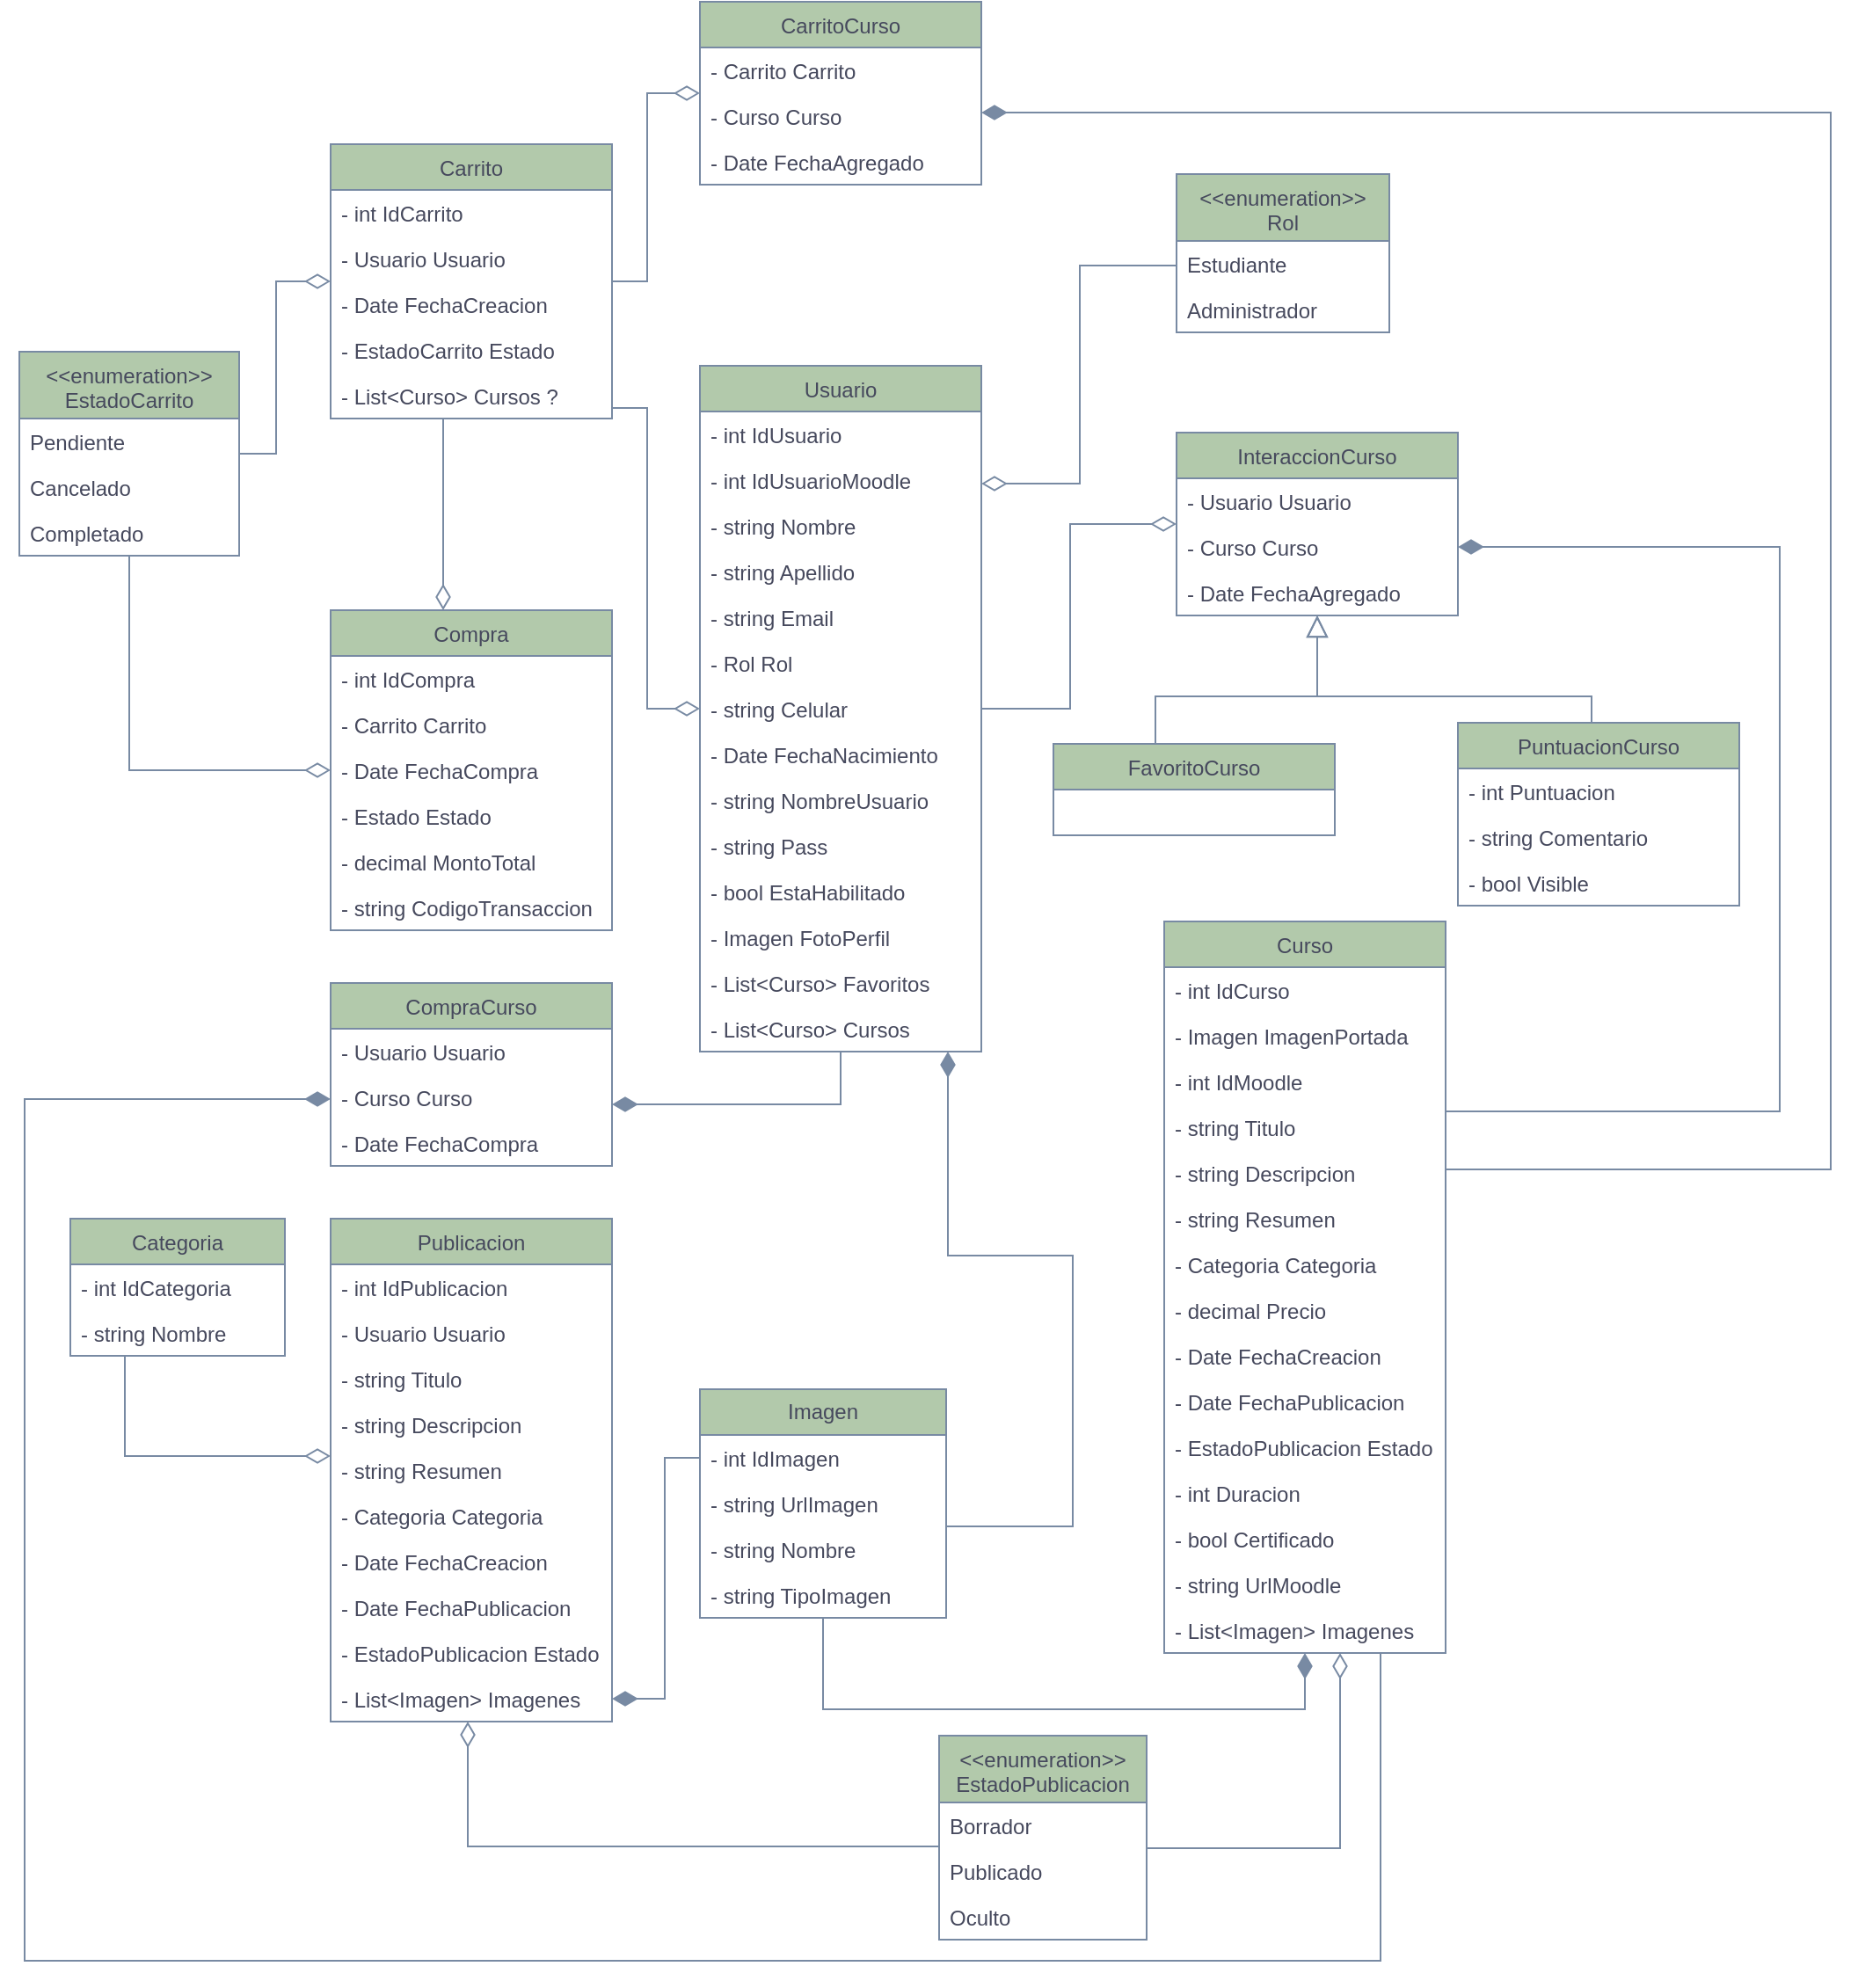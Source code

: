 <mxfile version="27.1.4">
  <diagram id="C5RBs43oDa-KdzZeNtuy" name="Page-1">
    <mxGraphModel dx="1590" dy="1251" grid="0" gridSize="10" guides="1" tooltips="1" connect="1" arrows="1" fold="1" page="0" pageScale="1" pageWidth="827" pageHeight="1169" math="0" shadow="0">
      <root>
        <mxCell id="WIyWlLk6GJQsqaUBKTNV-0" />
        <mxCell id="WIyWlLk6GJQsqaUBKTNV-1" parent="WIyWlLk6GJQsqaUBKTNV-0" />
        <mxCell id="zkfFHV4jXpPFQw0GAbJ--6" value="Usuario" style="swimlane;fontStyle=0;align=center;verticalAlign=top;childLayout=stackLayout;horizontal=1;startSize=26;horizontalStack=0;resizeParent=1;resizeLast=0;collapsible=1;marginBottom=0;rounded=0;shadow=0;strokeWidth=1;labelBackgroundColor=none;fillColor=#B2C9AB;strokeColor=#788AA3;fontColor=#46495D;" parent="WIyWlLk6GJQsqaUBKTNV-1" vertex="1">
          <mxGeometry x="-88" y="-234" width="160" height="390" as="geometry">
            <mxRectangle x="130" y="380" width="160" height="26" as="alternateBounds" />
          </mxGeometry>
        </mxCell>
        <mxCell id="zkfFHV4jXpPFQw0GAbJ--7" value="- int IdUsuario" style="text;align=left;verticalAlign=top;spacingLeft=4;spacingRight=4;overflow=hidden;rotatable=0;points=[[0,0.5],[1,0.5]];portConstraint=eastwest;labelBackgroundColor=none;fontColor=#46495D;" parent="zkfFHV4jXpPFQw0GAbJ--6" vertex="1">
          <mxGeometry y="26" width="160" height="26" as="geometry" />
        </mxCell>
        <mxCell id="paE0hozuZLWCSqtzIDK2-61" value="- int IdUsuarioMoodle" style="text;align=left;verticalAlign=top;spacingLeft=4;spacingRight=4;overflow=hidden;rotatable=0;points=[[0,0.5],[1,0.5]];portConstraint=eastwest;labelBackgroundColor=none;fontColor=#46495D;" parent="zkfFHV4jXpPFQw0GAbJ--6" vertex="1">
          <mxGeometry y="52" width="160" height="26" as="geometry" />
        </mxCell>
        <mxCell id="zkfFHV4jXpPFQw0GAbJ--8" value="- string Nombre" style="text;align=left;verticalAlign=top;spacingLeft=4;spacingRight=4;overflow=hidden;rotatable=0;points=[[0,0.5],[1,0.5]];portConstraint=eastwest;rounded=0;shadow=0;html=0;labelBackgroundColor=none;fontColor=#46495D;" parent="zkfFHV4jXpPFQw0GAbJ--6" vertex="1">
          <mxGeometry y="78" width="160" height="26" as="geometry" />
        </mxCell>
        <mxCell id="paE0hozuZLWCSqtzIDK2-4" value="- string Apellido" style="text;align=left;verticalAlign=top;spacingLeft=4;spacingRight=4;overflow=hidden;rotatable=0;points=[[0,0.5],[1,0.5]];portConstraint=eastwest;rounded=0;shadow=0;html=0;labelBackgroundColor=none;fontColor=#46495D;" parent="zkfFHV4jXpPFQw0GAbJ--6" vertex="1">
          <mxGeometry y="104" width="160" height="26" as="geometry" />
        </mxCell>
        <mxCell id="paE0hozuZLWCSqtzIDK2-3" value="- string Email" style="text;align=left;verticalAlign=top;spacingLeft=4;spacingRight=4;overflow=hidden;rotatable=0;points=[[0,0.5],[1,0.5]];portConstraint=eastwest;rounded=0;shadow=0;html=0;labelBackgroundColor=none;fontColor=#46495D;" parent="zkfFHV4jXpPFQw0GAbJ--6" vertex="1">
          <mxGeometry y="130" width="160" height="26" as="geometry" />
        </mxCell>
        <mxCell id="paE0hozuZLWCSqtzIDK2-10" value="- Rol Rol" style="text;align=left;verticalAlign=top;spacingLeft=4;spacingRight=4;overflow=hidden;rotatable=0;points=[[0,0.5],[1,0.5]];portConstraint=eastwest;rounded=0;shadow=0;html=0;labelBackgroundColor=none;fontColor=#46495D;" parent="zkfFHV4jXpPFQw0GAbJ--6" vertex="1">
          <mxGeometry y="156" width="160" height="26" as="geometry" />
        </mxCell>
        <mxCell id="paE0hozuZLWCSqtzIDK2-2" value="- string Celular" style="text;align=left;verticalAlign=top;spacingLeft=4;spacingRight=4;overflow=hidden;rotatable=0;points=[[0,0.5],[1,0.5]];portConstraint=eastwest;rounded=0;shadow=0;html=0;labelBackgroundColor=none;fontColor=#46495D;" parent="zkfFHV4jXpPFQw0GAbJ--6" vertex="1">
          <mxGeometry y="182" width="160" height="26" as="geometry" />
        </mxCell>
        <mxCell id="paE0hozuZLWCSqtzIDK2-1" value="- Date FechaNacimiento" style="text;align=left;verticalAlign=top;spacingLeft=4;spacingRight=4;overflow=hidden;rotatable=0;points=[[0,0.5],[1,0.5]];portConstraint=eastwest;rounded=0;shadow=0;html=0;labelBackgroundColor=none;fontColor=#46495D;" parent="zkfFHV4jXpPFQw0GAbJ--6" vertex="1">
          <mxGeometry y="208" width="160" height="26" as="geometry" />
        </mxCell>
        <mxCell id="paE0hozuZLWCSqtzIDK2-0" value="- string NombreUsuario" style="text;align=left;verticalAlign=top;spacingLeft=4;spacingRight=4;overflow=hidden;rotatable=0;points=[[0,0.5],[1,0.5]];portConstraint=eastwest;rounded=0;shadow=0;html=0;labelBackgroundColor=none;fontColor=#46495D;" parent="zkfFHV4jXpPFQw0GAbJ--6" vertex="1">
          <mxGeometry y="234" width="160" height="26" as="geometry" />
        </mxCell>
        <mxCell id="paE0hozuZLWCSqtzIDK2-9" value="- string Pass" style="text;align=left;verticalAlign=top;spacingLeft=4;spacingRight=4;overflow=hidden;rotatable=0;points=[[0,0.5],[1,0.5]];portConstraint=eastwest;rounded=0;shadow=0;html=0;labelBackgroundColor=none;fontColor=#46495D;" parent="zkfFHV4jXpPFQw0GAbJ--6" vertex="1">
          <mxGeometry y="260" width="160" height="26" as="geometry" />
        </mxCell>
        <mxCell id="paE0hozuZLWCSqtzIDK2-8" value="- bool EstaHabilitado" style="text;align=left;verticalAlign=top;spacingLeft=4;spacingRight=4;overflow=hidden;rotatable=0;points=[[0,0.5],[1,0.5]];portConstraint=eastwest;rounded=0;shadow=0;html=0;labelBackgroundColor=none;fontColor=#46495D;" parent="zkfFHV4jXpPFQw0GAbJ--6" vertex="1">
          <mxGeometry y="286" width="160" height="26" as="geometry" />
        </mxCell>
        <mxCell id="paE0hozuZLWCSqtzIDK2-7" value="- Imagen FotoPerfil" style="text;align=left;verticalAlign=top;spacingLeft=4;spacingRight=4;overflow=hidden;rotatable=0;points=[[0,0.5],[1,0.5]];portConstraint=eastwest;rounded=0;shadow=0;html=0;labelBackgroundColor=none;fontColor=#46495D;" parent="zkfFHV4jXpPFQw0GAbJ--6" vertex="1">
          <mxGeometry y="312" width="160" height="26" as="geometry" />
        </mxCell>
        <mxCell id="5Mc4MRMOza0lUGMRAQ-u-11" value="- List&lt;Curso&gt; Favoritos" style="text;align=left;verticalAlign=top;spacingLeft=4;spacingRight=4;overflow=hidden;rotatable=0;points=[[0,0.5],[1,0.5]];portConstraint=eastwest;rounded=0;shadow=0;html=0;labelBackgroundColor=none;fontColor=#46495D;" parent="zkfFHV4jXpPFQw0GAbJ--6" vertex="1">
          <mxGeometry y="338" width="160" height="26" as="geometry" />
        </mxCell>
        <mxCell id="5Mc4MRMOza0lUGMRAQ-u-12" value="- List&lt;Curso&gt; Cursos" style="text;align=left;verticalAlign=top;spacingLeft=4;spacingRight=4;overflow=hidden;rotatable=0;points=[[0,0.5],[1,0.5]];portConstraint=eastwest;rounded=0;shadow=0;html=0;labelBackgroundColor=none;fontColor=#46495D;" parent="zkfFHV4jXpPFQw0GAbJ--6" vertex="1">
          <mxGeometry y="364" width="160" height="26" as="geometry" />
        </mxCell>
        <mxCell id="zkfFHV4jXpPFQw0GAbJ--17" value="Curso" style="swimlane;fontStyle=0;align=center;verticalAlign=top;childLayout=stackLayout;horizontal=1;startSize=26;horizontalStack=0;resizeParent=1;resizeLast=0;collapsible=1;marginBottom=0;rounded=0;shadow=0;strokeWidth=1;labelBackgroundColor=none;fillColor=#B2C9AB;strokeColor=#788AA3;fontColor=#46495D;" parent="WIyWlLk6GJQsqaUBKTNV-1" vertex="1">
          <mxGeometry x="176" y="82" width="160" height="416" as="geometry">
            <mxRectangle x="550" y="140" width="160" height="26" as="alternateBounds" />
          </mxGeometry>
        </mxCell>
        <mxCell id="zkfFHV4jXpPFQw0GAbJ--18" value="- int IdCurso" style="text;align=left;verticalAlign=top;spacingLeft=4;spacingRight=4;overflow=hidden;rotatable=0;points=[[0,0.5],[1,0.5]];portConstraint=eastwest;labelBackgroundColor=none;fontColor=#46495D;" parent="zkfFHV4jXpPFQw0GAbJ--17" vertex="1">
          <mxGeometry y="26" width="160" height="26" as="geometry" />
        </mxCell>
        <mxCell id="paE0hozuZLWCSqtzIDK2-30" value="- Imagen ImagenPortada" style="text;align=left;verticalAlign=top;spacingLeft=4;spacingRight=4;overflow=hidden;rotatable=0;points=[[0,0.5],[1,0.5]];portConstraint=eastwest;rounded=0;shadow=0;html=0;labelBackgroundColor=none;fontColor=#46495D;" parent="zkfFHV4jXpPFQw0GAbJ--17" vertex="1">
          <mxGeometry y="52" width="160" height="26" as="geometry" />
        </mxCell>
        <mxCell id="zkfFHV4jXpPFQw0GAbJ--19" value="- int IdMoodle" style="text;align=left;verticalAlign=top;spacingLeft=4;spacingRight=4;overflow=hidden;rotatable=0;points=[[0,0.5],[1,0.5]];portConstraint=eastwest;rounded=0;shadow=0;html=0;labelBackgroundColor=none;fontColor=#46495D;" parent="zkfFHV4jXpPFQw0GAbJ--17" vertex="1">
          <mxGeometry y="78" width="160" height="26" as="geometry" />
        </mxCell>
        <mxCell id="zkfFHV4jXpPFQw0GAbJ--20" value="- string Titulo" style="text;align=left;verticalAlign=top;spacingLeft=4;spacingRight=4;overflow=hidden;rotatable=0;points=[[0,0.5],[1,0.5]];portConstraint=eastwest;rounded=0;shadow=0;html=0;labelBackgroundColor=none;fontColor=#46495D;" parent="zkfFHV4jXpPFQw0GAbJ--17" vertex="1">
          <mxGeometry y="104" width="160" height="26" as="geometry" />
        </mxCell>
        <mxCell id="zkfFHV4jXpPFQw0GAbJ--21" value="- string Descripcion" style="text;align=left;verticalAlign=top;spacingLeft=4;spacingRight=4;overflow=hidden;rotatable=0;points=[[0,0.5],[1,0.5]];portConstraint=eastwest;rounded=0;shadow=0;html=0;labelBackgroundColor=none;fontColor=#46495D;" parent="zkfFHV4jXpPFQw0GAbJ--17" vertex="1">
          <mxGeometry y="130" width="160" height="26" as="geometry" />
        </mxCell>
        <mxCell id="zkfFHV4jXpPFQw0GAbJ--22" value="- string Resumen" style="text;align=left;verticalAlign=top;spacingLeft=4;spacingRight=4;overflow=hidden;rotatable=0;points=[[0,0.5],[1,0.5]];portConstraint=eastwest;rounded=0;shadow=0;html=0;labelBackgroundColor=none;fontColor=#46495D;" parent="zkfFHV4jXpPFQw0GAbJ--17" vertex="1">
          <mxGeometry y="156" width="160" height="26" as="geometry" />
        </mxCell>
        <mxCell id="paE0hozuZLWCSqtzIDK2-37" value="- Categoria Categoria" style="text;align=left;verticalAlign=top;spacingLeft=4;spacingRight=4;overflow=hidden;rotatable=0;points=[[0,0.5],[1,0.5]];portConstraint=eastwest;rounded=0;shadow=0;html=0;labelBackgroundColor=none;fontColor=#46495D;" parent="zkfFHV4jXpPFQw0GAbJ--17" vertex="1">
          <mxGeometry y="182" width="160" height="26" as="geometry" />
        </mxCell>
        <mxCell id="paE0hozuZLWCSqtzIDK2-35" value="- decimal Precio" style="text;align=left;verticalAlign=top;spacingLeft=4;spacingRight=4;overflow=hidden;rotatable=0;points=[[0,0.5],[1,0.5]];portConstraint=eastwest;rounded=0;shadow=0;html=0;labelBackgroundColor=none;fontColor=#46495D;" parent="zkfFHV4jXpPFQw0GAbJ--17" vertex="1">
          <mxGeometry y="208" width="160" height="26" as="geometry" />
        </mxCell>
        <mxCell id="paE0hozuZLWCSqtzIDK2-33" value="- Date FechaCreacion" style="text;align=left;verticalAlign=top;spacingLeft=4;spacingRight=4;overflow=hidden;rotatable=0;points=[[0,0.5],[1,0.5]];portConstraint=eastwest;rounded=0;shadow=0;html=0;labelBackgroundColor=none;fontColor=#46495D;" parent="zkfFHV4jXpPFQw0GAbJ--17" vertex="1">
          <mxGeometry y="234" width="160" height="26" as="geometry" />
        </mxCell>
        <mxCell id="paE0hozuZLWCSqtzIDK2-32" value="- Date FechaPublicacion" style="text;align=left;verticalAlign=top;spacingLeft=4;spacingRight=4;overflow=hidden;rotatable=0;points=[[0,0.5],[1,0.5]];portConstraint=eastwest;rounded=0;shadow=0;html=0;labelBackgroundColor=none;fontColor=#46495D;" parent="zkfFHV4jXpPFQw0GAbJ--17" vertex="1">
          <mxGeometry y="260" width="160" height="26" as="geometry" />
        </mxCell>
        <mxCell id="paE0hozuZLWCSqtzIDK2-31" value="- EstadoPublicacion Estado" style="text;align=left;verticalAlign=top;spacingLeft=4;spacingRight=4;overflow=hidden;rotatable=0;points=[[0,0.5],[1,0.5]];portConstraint=eastwest;rounded=0;shadow=0;html=0;labelBackgroundColor=none;fontColor=#46495D;" parent="zkfFHV4jXpPFQw0GAbJ--17" vertex="1">
          <mxGeometry y="286" width="160" height="26" as="geometry" />
        </mxCell>
        <mxCell id="paE0hozuZLWCSqtzIDK2-39" value="- int Duracion" style="text;align=left;verticalAlign=top;spacingLeft=4;spacingRight=4;overflow=hidden;rotatable=0;points=[[0,0.5],[1,0.5]];portConstraint=eastwest;rounded=0;shadow=0;html=0;labelBackgroundColor=none;fontColor=#46495D;" parent="zkfFHV4jXpPFQw0GAbJ--17" vertex="1">
          <mxGeometry y="312" width="160" height="26" as="geometry" />
        </mxCell>
        <mxCell id="paE0hozuZLWCSqtzIDK2-38" value="- bool Certificado" style="text;align=left;verticalAlign=top;spacingLeft=4;spacingRight=4;overflow=hidden;rotatable=0;points=[[0,0.5],[1,0.5]];portConstraint=eastwest;rounded=0;shadow=0;html=0;labelBackgroundColor=none;fontColor=#46495D;" parent="zkfFHV4jXpPFQw0GAbJ--17" vertex="1">
          <mxGeometry y="338" width="160" height="26" as="geometry" />
        </mxCell>
        <mxCell id="paE0hozuZLWCSqtzIDK2-41" value="- string UrlMoodle" style="text;align=left;verticalAlign=top;spacingLeft=4;spacingRight=4;overflow=hidden;rotatable=0;points=[[0,0.5],[1,0.5]];portConstraint=eastwest;rounded=0;shadow=0;html=0;labelBackgroundColor=none;fontColor=#46495D;" parent="zkfFHV4jXpPFQw0GAbJ--17" vertex="1">
          <mxGeometry y="364" width="160" height="26" as="geometry" />
        </mxCell>
        <mxCell id="pl_T903BTM8NVtY42161-1" value="- List&lt;Imagen&gt; Imagenes" style="text;align=left;verticalAlign=top;spacingLeft=4;spacingRight=4;overflow=hidden;rotatable=0;points=[[0,0.5],[1,0.5]];portConstraint=eastwest;rounded=0;shadow=0;html=0;labelBackgroundColor=none;fontColor=#46495D;" vertex="1" parent="zkfFHV4jXpPFQw0GAbJ--17">
          <mxGeometry y="390" width="160" height="26" as="geometry" />
        </mxCell>
        <mxCell id="paE0hozuZLWCSqtzIDK2-11" value="Carrito" style="swimlane;fontStyle=0;align=center;verticalAlign=top;childLayout=stackLayout;horizontal=1;startSize=26;horizontalStack=0;resizeParent=1;resizeLast=0;collapsible=1;marginBottom=0;rounded=0;shadow=0;strokeWidth=1;labelBackgroundColor=none;fillColor=#B2C9AB;strokeColor=#788AA3;fontColor=#46495D;" parent="WIyWlLk6GJQsqaUBKTNV-1" vertex="1">
          <mxGeometry x="-298" y="-360" width="160" height="156" as="geometry">
            <mxRectangle x="130" y="380" width="160" height="26" as="alternateBounds" />
          </mxGeometry>
        </mxCell>
        <mxCell id="paE0hozuZLWCSqtzIDK2-12" value="- int IdCarrito" style="text;align=left;verticalAlign=top;spacingLeft=4;spacingRight=4;overflow=hidden;rotatable=0;points=[[0,0.5],[1,0.5]];portConstraint=eastwest;labelBackgroundColor=none;fontColor=#46495D;" parent="paE0hozuZLWCSqtzIDK2-11" vertex="1">
          <mxGeometry y="26" width="160" height="26" as="geometry" />
        </mxCell>
        <mxCell id="paE0hozuZLWCSqtzIDK2-14" value="- Usuario Usuario" style="text;align=left;verticalAlign=top;spacingLeft=4;spacingRight=4;overflow=hidden;rotatable=0;points=[[0,0.5],[1,0.5]];portConstraint=eastwest;rounded=0;shadow=0;html=0;labelBackgroundColor=none;fontColor=#46495D;" parent="paE0hozuZLWCSqtzIDK2-11" vertex="1">
          <mxGeometry y="52" width="160" height="26" as="geometry" />
        </mxCell>
        <mxCell id="paE0hozuZLWCSqtzIDK2-13" value="- Date FechaCreacion" style="text;align=left;verticalAlign=top;spacingLeft=4;spacingRight=4;overflow=hidden;rotatable=0;points=[[0,0.5],[1,0.5]];portConstraint=eastwest;rounded=0;shadow=0;html=0;labelBackgroundColor=none;fontColor=#46495D;" parent="paE0hozuZLWCSqtzIDK2-11" vertex="1">
          <mxGeometry y="78" width="160" height="26" as="geometry" />
        </mxCell>
        <mxCell id="paE0hozuZLWCSqtzIDK2-15" value="- EstadoCarrito Estado" style="text;align=left;verticalAlign=top;spacingLeft=4;spacingRight=4;overflow=hidden;rotatable=0;points=[[0,0.5],[1,0.5]];portConstraint=eastwest;rounded=0;shadow=0;html=0;labelBackgroundColor=none;fontColor=#46495D;" parent="paE0hozuZLWCSqtzIDK2-11" vertex="1">
          <mxGeometry y="104" width="160" height="26" as="geometry" />
        </mxCell>
        <mxCell id="5Mc4MRMOza0lUGMRAQ-u-10" value="- List&lt;Curso&gt; Cursos ?" style="text;align=left;verticalAlign=top;spacingLeft=4;spacingRight=4;overflow=hidden;rotatable=0;points=[[0,0.5],[1,0.5]];portConstraint=eastwest;rounded=0;shadow=0;html=0;labelBackgroundColor=none;fontColor=#46495D;" parent="paE0hozuZLWCSqtzIDK2-11" vertex="1">
          <mxGeometry y="130" width="160" height="26" as="geometry" />
        </mxCell>
        <mxCell id="paE0hozuZLWCSqtzIDK2-23" value="Compra" style="swimlane;fontStyle=0;align=center;verticalAlign=top;childLayout=stackLayout;horizontal=1;startSize=26;horizontalStack=0;resizeParent=1;resizeLast=0;collapsible=1;marginBottom=0;rounded=0;shadow=0;strokeWidth=1;labelBackgroundColor=none;fillColor=#B2C9AB;strokeColor=#788AA3;fontColor=#46495D;" parent="WIyWlLk6GJQsqaUBKTNV-1" vertex="1">
          <mxGeometry x="-298" y="-95" width="160" height="182" as="geometry">
            <mxRectangle x="130" y="380" width="160" height="26" as="alternateBounds" />
          </mxGeometry>
        </mxCell>
        <mxCell id="paE0hozuZLWCSqtzIDK2-24" value="- int IdCompra" style="text;align=left;verticalAlign=top;spacingLeft=4;spacingRight=4;overflow=hidden;rotatable=0;points=[[0,0.5],[1,0.5]];portConstraint=eastwest;labelBackgroundColor=none;fontColor=#46495D;" parent="paE0hozuZLWCSqtzIDK2-23" vertex="1">
          <mxGeometry y="26" width="160" height="26" as="geometry" />
        </mxCell>
        <mxCell id="paE0hozuZLWCSqtzIDK2-25" value="- Carrito Carrito" style="text;align=left;verticalAlign=top;spacingLeft=4;spacingRight=4;overflow=hidden;rotatable=0;points=[[0,0.5],[1,0.5]];portConstraint=eastwest;rounded=0;shadow=0;html=0;labelBackgroundColor=none;fontColor=#46495D;" parent="paE0hozuZLWCSqtzIDK2-23" vertex="1">
          <mxGeometry y="52" width="160" height="26" as="geometry" />
        </mxCell>
        <mxCell id="paE0hozuZLWCSqtzIDK2-26" value="- Date FechaCompra" style="text;align=left;verticalAlign=top;spacingLeft=4;spacingRight=4;overflow=hidden;rotatable=0;points=[[0,0.5],[1,0.5]];portConstraint=eastwest;rounded=0;shadow=0;html=0;labelBackgroundColor=none;fontColor=#46495D;" parent="paE0hozuZLWCSqtzIDK2-23" vertex="1">
          <mxGeometry y="78" width="160" height="26" as="geometry" />
        </mxCell>
        <mxCell id="paE0hozuZLWCSqtzIDK2-28" value="- Estado Estado" style="text;align=left;verticalAlign=top;spacingLeft=4;spacingRight=4;overflow=hidden;rotatable=0;points=[[0,0.5],[1,0.5]];portConstraint=eastwest;rounded=0;shadow=0;html=0;labelBackgroundColor=none;fontColor=#46495D;" parent="paE0hozuZLWCSqtzIDK2-23" vertex="1">
          <mxGeometry y="104" width="160" height="26" as="geometry" />
        </mxCell>
        <mxCell id="Nylf0imULEqLgFe6SRyL-0" value="- decimal MontoTotal" style="text;align=left;verticalAlign=top;spacingLeft=4;spacingRight=4;overflow=hidden;rotatable=0;points=[[0,0.5],[1,0.5]];portConstraint=eastwest;rounded=0;shadow=0;html=0;labelBackgroundColor=none;fontColor=#46495D;" parent="paE0hozuZLWCSqtzIDK2-23" vertex="1">
          <mxGeometry y="130" width="160" height="26" as="geometry" />
        </mxCell>
        <mxCell id="paE0hozuZLWCSqtzIDK2-29" value="- string CodigoTransaccion" style="text;align=left;verticalAlign=top;spacingLeft=4;spacingRight=4;overflow=hidden;rotatable=0;points=[[0,0.5],[1,0.5]];portConstraint=eastwest;rounded=0;shadow=0;html=0;labelBackgroundColor=none;fontColor=#46495D;" parent="paE0hozuZLWCSqtzIDK2-23" vertex="1">
          <mxGeometry y="156" width="160" height="26" as="geometry" />
        </mxCell>
        <mxCell id="paE0hozuZLWCSqtzIDK2-42" value="CarritoCurso" style="swimlane;fontStyle=0;align=center;verticalAlign=top;childLayout=stackLayout;horizontal=1;startSize=26;horizontalStack=0;resizeParent=1;resizeLast=0;collapsible=1;marginBottom=0;rounded=0;shadow=0;strokeWidth=1;labelBackgroundColor=none;fillColor=#B2C9AB;strokeColor=#788AA3;fontColor=#46495D;" parent="WIyWlLk6GJQsqaUBKTNV-1" vertex="1">
          <mxGeometry x="-88" y="-441" width="160" height="104" as="geometry">
            <mxRectangle x="130" y="380" width="160" height="26" as="alternateBounds" />
          </mxGeometry>
        </mxCell>
        <mxCell id="paE0hozuZLWCSqtzIDK2-43" value="- Carrito Carrito" style="text;align=left;verticalAlign=top;spacingLeft=4;spacingRight=4;overflow=hidden;rotatable=0;points=[[0,0.5],[1,0.5]];portConstraint=eastwest;labelBackgroundColor=none;fontColor=#46495D;" parent="paE0hozuZLWCSqtzIDK2-42" vertex="1">
          <mxGeometry y="26" width="160" height="26" as="geometry" />
        </mxCell>
        <mxCell id="paE0hozuZLWCSqtzIDK2-44" value="- Curso Curso" style="text;align=left;verticalAlign=top;spacingLeft=4;spacingRight=4;overflow=hidden;rotatable=0;points=[[0,0.5],[1,0.5]];portConstraint=eastwest;rounded=0;shadow=0;html=0;labelBackgroundColor=none;fontColor=#46495D;" parent="paE0hozuZLWCSqtzIDK2-42" vertex="1">
          <mxGeometry y="52" width="160" height="26" as="geometry" />
        </mxCell>
        <mxCell id="paE0hozuZLWCSqtzIDK2-45" value="- Date FechaAgregado" style="text;align=left;verticalAlign=top;spacingLeft=4;spacingRight=4;overflow=hidden;rotatable=0;points=[[0,0.5],[1,0.5]];portConstraint=eastwest;rounded=0;shadow=0;html=0;labelBackgroundColor=none;fontColor=#46495D;" parent="paE0hozuZLWCSqtzIDK2-42" vertex="1">
          <mxGeometry y="78" width="160" height="26" as="geometry" />
        </mxCell>
        <mxCell id="5Mc4MRMOza0lUGMRAQ-u-5" style="edgeStyle=orthogonalEdgeStyle;rounded=0;orthogonalLoop=1;jettySize=auto;html=1;endSize=10;endArrow=block;endFill=0;labelBackgroundColor=none;strokeColor=#788AA3;fontColor=default;" parent="WIyWlLk6GJQsqaUBKTNV-1" source="paE0hozuZLWCSqtzIDK2-49" target="5Mc4MRMOza0lUGMRAQ-u-0" edge="1">
          <mxGeometry relative="1" as="geometry">
            <Array as="points">
              <mxPoint x="171" y="-46" />
              <mxPoint x="263" y="-46" />
            </Array>
          </mxGeometry>
        </mxCell>
        <mxCell id="paE0hozuZLWCSqtzIDK2-49" value="FavoritoCurso" style="swimlane;fontStyle=0;align=center;verticalAlign=top;childLayout=stackLayout;horizontal=1;startSize=26;horizontalStack=0;resizeParent=1;resizeLast=0;collapsible=1;marginBottom=0;rounded=0;shadow=0;strokeWidth=1;labelBackgroundColor=none;fillColor=#B2C9AB;strokeColor=#788AA3;fontColor=#46495D;" parent="WIyWlLk6GJQsqaUBKTNV-1" vertex="1">
          <mxGeometry x="113" y="-19" width="160" height="52" as="geometry">
            <mxRectangle x="130" y="380" width="160" height="26" as="alternateBounds" />
          </mxGeometry>
        </mxCell>
        <mxCell id="5Mc4MRMOza0lUGMRAQ-u-7" style="edgeStyle=orthogonalEdgeStyle;rounded=0;orthogonalLoop=1;jettySize=auto;html=1;endArrow=block;endFill=0;endSize=10;labelBackgroundColor=none;strokeColor=#788AA3;fontColor=default;exitX=0.5;exitY=0;exitDx=0;exitDy=0;" parent="WIyWlLk6GJQsqaUBKTNV-1" source="paE0hozuZLWCSqtzIDK2-53" target="5Mc4MRMOza0lUGMRAQ-u-0" edge="1">
          <mxGeometry relative="1" as="geometry">
            <Array as="points">
              <mxPoint x="419" y="-31" />
              <mxPoint x="419" y="-46" />
              <mxPoint x="263" y="-46" />
            </Array>
          </mxGeometry>
        </mxCell>
        <mxCell id="paE0hozuZLWCSqtzIDK2-53" value="PuntuacionCurso" style="swimlane;fontStyle=0;align=center;verticalAlign=top;childLayout=stackLayout;horizontal=1;startSize=26;horizontalStack=0;resizeParent=1;resizeLast=0;collapsible=1;marginBottom=0;rounded=0;shadow=0;strokeWidth=1;labelBackgroundColor=none;fillColor=#B2C9AB;strokeColor=#788AA3;fontColor=#46495D;" parent="WIyWlLk6GJQsqaUBKTNV-1" vertex="1">
          <mxGeometry x="343" y="-31" width="160" height="104" as="geometry">
            <mxRectangle x="130" y="380" width="160" height="26" as="alternateBounds" />
          </mxGeometry>
        </mxCell>
        <mxCell id="paE0hozuZLWCSqtzIDK2-58" value="- int Puntuacion" style="text;align=left;verticalAlign=top;spacingLeft=4;spacingRight=4;overflow=hidden;rotatable=0;points=[[0,0.5],[1,0.5]];portConstraint=eastwest;rounded=0;shadow=0;html=0;labelBackgroundColor=none;fontColor=#46495D;" parent="paE0hozuZLWCSqtzIDK2-53" vertex="1">
          <mxGeometry y="26" width="160" height="26" as="geometry" />
        </mxCell>
        <mxCell id="paE0hozuZLWCSqtzIDK2-57" value="- string Comentario" style="text;align=left;verticalAlign=top;spacingLeft=4;spacingRight=4;overflow=hidden;rotatable=0;points=[[0,0.5],[1,0.5]];portConstraint=eastwest;rounded=0;shadow=0;html=0;labelBackgroundColor=none;fontColor=#46495D;" parent="paE0hozuZLWCSqtzIDK2-53" vertex="1">
          <mxGeometry y="52" width="160" height="26" as="geometry" />
        </mxCell>
        <mxCell id="paE0hozuZLWCSqtzIDK2-59" value="- bool Visible" style="text;align=left;verticalAlign=top;spacingLeft=4;spacingRight=4;overflow=hidden;rotatable=0;points=[[0,0.5],[1,0.5]];portConstraint=eastwest;rounded=0;shadow=0;html=0;labelBackgroundColor=none;fontColor=#46495D;" parent="paE0hozuZLWCSqtzIDK2-53" vertex="1">
          <mxGeometry y="78" width="160" height="26" as="geometry" />
        </mxCell>
        <mxCell id="KhBismsx9QDA-SX-2VET-0" value="Imagen" style="swimlane;fontStyle=0;childLayout=stackLayout;horizontal=1;startSize=26;fillColor=#B2C9AB;horizontalStack=0;resizeParent=1;resizeParentMax=0;resizeLast=0;collapsible=1;marginBottom=0;whiteSpace=wrap;html=1;labelBackgroundColor=none;strokeColor=#788AA3;fontColor=#46495D;" parent="WIyWlLk6GJQsqaUBKTNV-1" vertex="1">
          <mxGeometry x="-88" y="348" width="140" height="130" as="geometry" />
        </mxCell>
        <mxCell id="KhBismsx9QDA-SX-2VET-1" value="- int IdImagen" style="text;strokeColor=none;fillColor=none;align=left;verticalAlign=top;spacingLeft=4;spacingRight=4;overflow=hidden;rotatable=0;points=[[0,0.5],[1,0.5]];portConstraint=eastwest;whiteSpace=wrap;html=1;labelBackgroundColor=none;fontColor=#46495D;" parent="KhBismsx9QDA-SX-2VET-0" vertex="1">
          <mxGeometry y="26" width="140" height="26" as="geometry" />
        </mxCell>
        <mxCell id="KhBismsx9QDA-SX-2VET-2" value="- string UrlImagen" style="text;strokeColor=none;fillColor=none;align=left;verticalAlign=top;spacingLeft=4;spacingRight=4;overflow=hidden;rotatable=0;points=[[0,0.5],[1,0.5]];portConstraint=eastwest;whiteSpace=wrap;html=1;labelBackgroundColor=none;fontColor=#46495D;" parent="KhBismsx9QDA-SX-2VET-0" vertex="1">
          <mxGeometry y="52" width="140" height="26" as="geometry" />
        </mxCell>
        <mxCell id="tepEuD6nsVUrXaiODW54-3" value="- string Nombre" style="text;strokeColor=none;fillColor=none;align=left;verticalAlign=top;spacingLeft=4;spacingRight=4;overflow=hidden;rotatable=0;points=[[0,0.5],[1,0.5]];portConstraint=eastwest;whiteSpace=wrap;html=1;labelBackgroundColor=none;fontColor=#46495D;" parent="KhBismsx9QDA-SX-2VET-0" vertex="1">
          <mxGeometry y="78" width="140" height="26" as="geometry" />
        </mxCell>
        <mxCell id="KhBismsx9QDA-SX-2VET-3" value="- string TipoImagen" style="text;strokeColor=none;fillColor=none;align=left;verticalAlign=top;spacingLeft=4;spacingRight=4;overflow=hidden;rotatable=0;points=[[0,0.5],[1,0.5]];portConstraint=eastwest;whiteSpace=wrap;html=1;labelBackgroundColor=none;fontColor=#46495D;" parent="KhBismsx9QDA-SX-2VET-0" vertex="1">
          <mxGeometry y="104" width="140" height="26" as="geometry" />
        </mxCell>
        <mxCell id="KhBismsx9QDA-SX-2VET-8" value="Publicacion" style="swimlane;fontStyle=0;align=center;verticalAlign=top;childLayout=stackLayout;horizontal=1;startSize=26;horizontalStack=0;resizeParent=1;resizeLast=0;collapsible=1;marginBottom=0;rounded=0;shadow=0;strokeWidth=1;labelBackgroundColor=none;fillColor=#B2C9AB;strokeColor=#788AA3;fontColor=#46495D;" parent="WIyWlLk6GJQsqaUBKTNV-1" vertex="1">
          <mxGeometry x="-298" y="251" width="160" height="286" as="geometry">
            <mxRectangle x="550" y="140" width="160" height="26" as="alternateBounds" />
          </mxGeometry>
        </mxCell>
        <mxCell id="KhBismsx9QDA-SX-2VET-9" value="- int IdPublicacion" style="text;align=left;verticalAlign=top;spacingLeft=4;spacingRight=4;overflow=hidden;rotatable=0;points=[[0,0.5],[1,0.5]];portConstraint=eastwest;labelBackgroundColor=none;fontColor=#46495D;" parent="KhBismsx9QDA-SX-2VET-8" vertex="1">
          <mxGeometry y="26" width="160" height="26" as="geometry" />
        </mxCell>
        <mxCell id="pl_T903BTM8NVtY42161-0" value="- Usuario Usuario" style="text;align=left;verticalAlign=top;spacingLeft=4;spacingRight=4;overflow=hidden;rotatable=0;points=[[0,0.5],[1,0.5]];portConstraint=eastwest;labelBackgroundColor=none;fontColor=#46495D;" vertex="1" parent="KhBismsx9QDA-SX-2VET-8">
          <mxGeometry y="52" width="160" height="26" as="geometry" />
        </mxCell>
        <mxCell id="KhBismsx9QDA-SX-2VET-11" value="- string Titulo" style="text;align=left;verticalAlign=top;spacingLeft=4;spacingRight=4;overflow=hidden;rotatable=0;points=[[0,0.5],[1,0.5]];portConstraint=eastwest;rounded=0;shadow=0;html=0;labelBackgroundColor=none;fontColor=#46495D;" parent="KhBismsx9QDA-SX-2VET-8" vertex="1">
          <mxGeometry y="78" width="160" height="26" as="geometry" />
        </mxCell>
        <mxCell id="KhBismsx9QDA-SX-2VET-12" value="- string Descripcion" style="text;align=left;verticalAlign=top;spacingLeft=4;spacingRight=4;overflow=hidden;rotatable=0;points=[[0,0.5],[1,0.5]];portConstraint=eastwest;rounded=0;shadow=0;html=0;labelBackgroundColor=none;fontColor=#46495D;" parent="KhBismsx9QDA-SX-2VET-8" vertex="1">
          <mxGeometry y="104" width="160" height="26" as="geometry" />
        </mxCell>
        <mxCell id="KhBismsx9QDA-SX-2VET-13" value="- string Resumen" style="text;align=left;verticalAlign=top;spacingLeft=4;spacingRight=4;overflow=hidden;rotatable=0;points=[[0,0.5],[1,0.5]];portConstraint=eastwest;rounded=0;shadow=0;html=0;labelBackgroundColor=none;fontColor=#46495D;" parent="KhBismsx9QDA-SX-2VET-8" vertex="1">
          <mxGeometry y="130" width="160" height="26" as="geometry" />
        </mxCell>
        <mxCell id="KhBismsx9QDA-SX-2VET-14" value="- Categoria Categoria" style="text;align=left;verticalAlign=top;spacingLeft=4;spacingRight=4;overflow=hidden;rotatable=0;points=[[0,0.5],[1,0.5]];portConstraint=eastwest;rounded=0;shadow=0;html=0;labelBackgroundColor=none;fontColor=#46495D;" parent="KhBismsx9QDA-SX-2VET-8" vertex="1">
          <mxGeometry y="156" width="160" height="26" as="geometry" />
        </mxCell>
        <mxCell id="KhBismsx9QDA-SX-2VET-18" value="- Date FechaCreacion" style="text;align=left;verticalAlign=top;spacingLeft=4;spacingRight=4;overflow=hidden;rotatable=0;points=[[0,0.5],[1,0.5]];portConstraint=eastwest;rounded=0;shadow=0;html=0;labelBackgroundColor=none;fontColor=#46495D;" parent="KhBismsx9QDA-SX-2VET-8" vertex="1">
          <mxGeometry y="182" width="160" height="26" as="geometry" />
        </mxCell>
        <mxCell id="KhBismsx9QDA-SX-2VET-19" value="- Date FechaPublicacion" style="text;align=left;verticalAlign=top;spacingLeft=4;spacingRight=4;overflow=hidden;rotatable=0;points=[[0,0.5],[1,0.5]];portConstraint=eastwest;rounded=0;shadow=0;html=0;labelBackgroundColor=none;fontColor=#46495D;" parent="KhBismsx9QDA-SX-2VET-8" vertex="1">
          <mxGeometry y="208" width="160" height="26" as="geometry" />
        </mxCell>
        <mxCell id="KhBismsx9QDA-SX-2VET-20" value="- EstadoPublicacion Estado" style="text;align=left;verticalAlign=top;spacingLeft=4;spacingRight=4;overflow=hidden;rotatable=0;points=[[0,0.5],[1,0.5]];portConstraint=eastwest;rounded=0;shadow=0;html=0;labelBackgroundColor=none;fontColor=#46495D;" parent="KhBismsx9QDA-SX-2VET-8" vertex="1">
          <mxGeometry y="234" width="160" height="26" as="geometry" />
        </mxCell>
        <mxCell id="KhBismsx9QDA-SX-2VET-21" value="- List&lt;Imagen&gt; Imagenes" style="text;align=left;verticalAlign=top;spacingLeft=4;spacingRight=4;overflow=hidden;rotatable=0;points=[[0,0.5],[1,0.5]];portConstraint=eastwest;rounded=0;shadow=0;html=0;labelBackgroundColor=none;fontColor=#46495D;" parent="KhBismsx9QDA-SX-2VET-8" vertex="1">
          <mxGeometry y="260" width="160" height="26" as="geometry" />
        </mxCell>
        <mxCell id="KhBismsx9QDA-SX-2VET-7" style="edgeStyle=orthogonalEdgeStyle;rounded=0;orthogonalLoop=1;jettySize=auto;html=1;strokeColor=#788AA3;fontSize=12;fontColor=default;startSize=8;endSize=12;labelBackgroundColor=none;endArrow=diamondThin;endFill=1;" parent="WIyWlLk6GJQsqaUBKTNV-1" source="KhBismsx9QDA-SX-2VET-0" target="zkfFHV4jXpPFQw0GAbJ--17" edge="1">
          <mxGeometry relative="1" as="geometry">
            <Array as="points">
              <mxPoint x="-18" y="530" />
              <mxPoint x="256" y="530" />
            </Array>
          </mxGeometry>
        </mxCell>
        <mxCell id="zoIYwDQ7R9HkLmQT4uuE-1" style="edgeStyle=orthogonalEdgeStyle;rounded=0;orthogonalLoop=1;jettySize=auto;html=1;labelBackgroundColor=none;strokeColor=#788AA3;fontColor=default;endArrow=diamondThin;endFill=0;endSize=12;" parent="WIyWlLk6GJQsqaUBKTNV-1" source="paE0hozuZLWCSqtzIDK2-11" target="paE0hozuZLWCSqtzIDK2-23" edge="1">
          <mxGeometry relative="1" as="geometry">
            <Array as="points">
              <mxPoint x="-234" y="-171" />
              <mxPoint x="-234" y="-171" />
            </Array>
            <mxPoint x="-396" y="7" as="targetPoint" />
          </mxGeometry>
        </mxCell>
        <mxCell id="zoIYwDQ7R9HkLmQT4uuE-2" style="edgeStyle=orthogonalEdgeStyle;rounded=0;orthogonalLoop=1;jettySize=auto;html=1;labelBackgroundColor=none;strokeColor=#788AA3;fontColor=default;endArrow=diamondThin;endFill=0;endSize=12;" parent="WIyWlLk6GJQsqaUBKTNV-1" source="paE0hozuZLWCSqtzIDK2-11" target="paE0hozuZLWCSqtzIDK2-42" edge="1">
          <mxGeometry relative="1" as="geometry" />
        </mxCell>
        <mxCell id="zoIYwDQ7R9HkLmQT4uuE-13" style="edgeStyle=orthogonalEdgeStyle;rounded=0;orthogonalLoop=1;jettySize=auto;html=1;labelBackgroundColor=none;strokeColor=#788AA3;fontColor=default;endArrow=diamondThin;endFill=0;endSize=12;" parent="WIyWlLk6GJQsqaUBKTNV-1" source="paE0hozuZLWCSqtzIDK2-11" target="zkfFHV4jXpPFQw0GAbJ--6" edge="1">
          <mxGeometry relative="1" as="geometry">
            <Array as="points">
              <mxPoint x="-118" y="-210" />
              <mxPoint x="-118" y="-39" />
            </Array>
          </mxGeometry>
        </mxCell>
        <mxCell id="zoIYwDQ7R9HkLmQT4uuE-15" style="edgeStyle=orthogonalEdgeStyle;rounded=0;orthogonalLoop=1;jettySize=auto;html=1;labelBackgroundColor=none;strokeColor=#788AA3;fontColor=default;endArrow=diamondThin;endFill=1;endSize=12;" parent="WIyWlLk6GJQsqaUBKTNV-1" source="zkfFHV4jXpPFQw0GAbJ--17" target="paE0hozuZLWCSqtzIDK2-42" edge="1">
          <mxGeometry relative="1" as="geometry">
            <Array as="points">
              <mxPoint x="555" y="223" />
              <mxPoint x="555" y="-378" />
            </Array>
          </mxGeometry>
        </mxCell>
        <mxCell id="5Mc4MRMOza0lUGMRAQ-u-0" value="InteraccionCurso" style="swimlane;fontStyle=0;align=center;verticalAlign=top;childLayout=stackLayout;horizontal=1;startSize=26;horizontalStack=0;resizeParent=1;resizeLast=0;collapsible=1;marginBottom=0;rounded=0;shadow=0;strokeWidth=1;labelBackgroundColor=none;fillColor=#B2C9AB;strokeColor=#788AA3;fontColor=#46495D;" parent="WIyWlLk6GJQsqaUBKTNV-1" vertex="1">
          <mxGeometry x="183" y="-196" width="160" height="104" as="geometry">
            <mxRectangle x="130" y="380" width="160" height="26" as="alternateBounds" />
          </mxGeometry>
        </mxCell>
        <mxCell id="5Mc4MRMOza0lUGMRAQ-u-1" value="- Usuario Usuario" style="text;align=left;verticalAlign=top;spacingLeft=4;spacingRight=4;overflow=hidden;rotatable=0;points=[[0,0.5],[1,0.5]];portConstraint=eastwest;labelBackgroundColor=none;fontColor=#46495D;" parent="5Mc4MRMOza0lUGMRAQ-u-0" vertex="1">
          <mxGeometry y="26" width="160" height="26" as="geometry" />
        </mxCell>
        <mxCell id="5Mc4MRMOza0lUGMRAQ-u-2" value="- Curso Curso" style="text;align=left;verticalAlign=top;spacingLeft=4;spacingRight=4;overflow=hidden;rotatable=0;points=[[0,0.5],[1,0.5]];portConstraint=eastwest;rounded=0;shadow=0;html=0;labelBackgroundColor=none;fontColor=#46495D;" parent="5Mc4MRMOza0lUGMRAQ-u-0" vertex="1">
          <mxGeometry y="52" width="160" height="26" as="geometry" />
        </mxCell>
        <mxCell id="5Mc4MRMOza0lUGMRAQ-u-4" value="- Date FechaAgregado" style="text;align=left;verticalAlign=top;spacingLeft=4;spacingRight=4;overflow=hidden;rotatable=0;points=[[0,0.5],[1,0.5]];portConstraint=eastwest;rounded=0;shadow=0;html=0;labelBackgroundColor=none;fontColor=#46495D;" parent="5Mc4MRMOza0lUGMRAQ-u-0" vertex="1">
          <mxGeometry y="78" width="160" height="26" as="geometry" />
        </mxCell>
        <mxCell id="5Mc4MRMOza0lUGMRAQ-u-8" style="edgeStyle=orthogonalEdgeStyle;rounded=0;orthogonalLoop=1;jettySize=auto;html=1;labelBackgroundColor=none;strokeColor=#788AA3;fontColor=default;endArrow=diamondThin;endFill=1;strokeWidth=1;endSize=12;" parent="WIyWlLk6GJQsqaUBKTNV-1" source="zkfFHV4jXpPFQw0GAbJ--17" target="5Mc4MRMOza0lUGMRAQ-u-0" edge="1">
          <mxGeometry relative="1" as="geometry">
            <Array as="points">
              <mxPoint x="526" y="190" />
              <mxPoint x="526" y="-131" />
            </Array>
          </mxGeometry>
        </mxCell>
        <mxCell id="5Mc4MRMOza0lUGMRAQ-u-9" style="edgeStyle=orthogonalEdgeStyle;rounded=0;orthogonalLoop=1;jettySize=auto;html=1;labelBackgroundColor=none;strokeColor=#788AA3;fontColor=default;endArrow=diamondThin;endFill=0;endSize=12;" parent="WIyWlLk6GJQsqaUBKTNV-1" source="zkfFHV4jXpPFQw0GAbJ--6" target="5Mc4MRMOza0lUGMRAQ-u-0" edge="1">
          <mxGeometry relative="1" as="geometry" />
        </mxCell>
        <mxCell id="5Mc4MRMOza0lUGMRAQ-u-13" value="CompraCurso" style="swimlane;fontStyle=0;align=center;verticalAlign=top;childLayout=stackLayout;horizontal=1;startSize=26;horizontalStack=0;resizeParent=1;resizeLast=0;collapsible=1;marginBottom=0;rounded=0;shadow=0;strokeWidth=1;labelBackgroundColor=none;fillColor=#B2C9AB;strokeColor=#788AA3;fontColor=#46495D;" parent="WIyWlLk6GJQsqaUBKTNV-1" vertex="1">
          <mxGeometry x="-298" y="117" width="160" height="104" as="geometry">
            <mxRectangle x="130" y="380" width="160" height="26" as="alternateBounds" />
          </mxGeometry>
        </mxCell>
        <mxCell id="5Mc4MRMOza0lUGMRAQ-u-14" value="- Usuario Usuario" style="text;align=left;verticalAlign=top;spacingLeft=4;spacingRight=4;overflow=hidden;rotatable=0;points=[[0,0.5],[1,0.5]];portConstraint=eastwest;labelBackgroundColor=none;fontColor=#46495D;" parent="5Mc4MRMOza0lUGMRAQ-u-13" vertex="1">
          <mxGeometry y="26" width="160" height="26" as="geometry" />
        </mxCell>
        <mxCell id="5Mc4MRMOza0lUGMRAQ-u-15" value="- Curso Curso" style="text;align=left;verticalAlign=top;spacingLeft=4;spacingRight=4;overflow=hidden;rotatable=0;points=[[0,0.5],[1,0.5]];portConstraint=eastwest;rounded=0;shadow=0;html=0;labelBackgroundColor=none;fontColor=#46495D;" parent="5Mc4MRMOza0lUGMRAQ-u-13" vertex="1">
          <mxGeometry y="52" width="160" height="26" as="geometry" />
        </mxCell>
        <mxCell id="5Mc4MRMOza0lUGMRAQ-u-16" value="- Date FechaCompra" style="text;align=left;verticalAlign=top;spacingLeft=4;spacingRight=4;overflow=hidden;rotatable=0;points=[[0,0.5],[1,0.5]];portConstraint=eastwest;rounded=0;shadow=0;html=0;labelBackgroundColor=none;fontColor=#46495D;" parent="5Mc4MRMOza0lUGMRAQ-u-13" vertex="1">
          <mxGeometry y="78" width="160" height="26" as="geometry" />
        </mxCell>
        <mxCell id="5Mc4MRMOza0lUGMRAQ-u-21" style="edgeStyle=orthogonalEdgeStyle;rounded=0;orthogonalLoop=1;jettySize=auto;html=1;strokeColor=#788AA3;fontColor=default;fillColor=#B2C9AB;endArrow=diamondThin;endFill=1;endSize=12;labelBackgroundColor=none;" parent="WIyWlLk6GJQsqaUBKTNV-1" source="zkfFHV4jXpPFQw0GAbJ--6" target="5Mc4MRMOza0lUGMRAQ-u-13" edge="1">
          <mxGeometry relative="1" as="geometry">
            <Array as="points">
              <mxPoint x="-8" y="186" />
            </Array>
          </mxGeometry>
        </mxCell>
        <mxCell id="5Mc4MRMOza0lUGMRAQ-u-22" style="edgeStyle=orthogonalEdgeStyle;rounded=0;orthogonalLoop=1;jettySize=auto;html=1;strokeColor=#788AA3;fontColor=default;fillColor=#B2C9AB;endArrow=diamondThin;endFill=1;endSize=12;labelBackgroundColor=none;" parent="WIyWlLk6GJQsqaUBKTNV-1" source="zkfFHV4jXpPFQw0GAbJ--17" target="5Mc4MRMOza0lUGMRAQ-u-13" edge="1">
          <mxGeometry relative="1" as="geometry">
            <Array as="points">
              <mxPoint x="299" y="673" />
              <mxPoint x="-472" y="673" />
              <mxPoint x="-472" y="183" />
            </Array>
          </mxGeometry>
        </mxCell>
        <mxCell id="5Mc4MRMOza0lUGMRAQ-u-23" style="edgeStyle=orthogonalEdgeStyle;rounded=0;orthogonalLoop=1;jettySize=auto;html=1;strokeColor=#788AA3;fontColor=default;fillColor=#B2C9AB;endArrow=diamondThin;endFill=1;endSize=12;labelBackgroundColor=none;" parent="WIyWlLk6GJQsqaUBKTNV-1" source="KhBismsx9QDA-SX-2VET-0" target="zkfFHV4jXpPFQw0GAbJ--6" edge="1">
          <mxGeometry relative="1" as="geometry">
            <Array as="points">
              <mxPoint x="124" y="426" />
              <mxPoint x="124" y="272" />
              <mxPoint x="53" y="272" />
            </Array>
          </mxGeometry>
        </mxCell>
        <mxCell id="oQ3Z3s2oBzcUUv-rqmKe-14" style="edgeStyle=orthogonalEdgeStyle;rounded=0;orthogonalLoop=1;jettySize=auto;html=1;endSize=12;endArrow=diamondThin;endFill=0;labelBackgroundColor=none;strokeColor=#788AA3;fontColor=default;" parent="WIyWlLk6GJQsqaUBKTNV-1" source="oQ3Z3s2oBzcUUv-rqmKe-9" target="zkfFHV4jXpPFQw0GAbJ--6" edge="1">
          <mxGeometry relative="1" as="geometry">
            <Array as="points">
              <mxPoint x="128" y="-291" />
              <mxPoint x="128" y="-167" />
            </Array>
          </mxGeometry>
        </mxCell>
        <mxCell id="oQ3Z3s2oBzcUUv-rqmKe-9" value="&lt;&lt;enumeration&gt;&gt;&#xa;Rol" style="swimlane;fontStyle=0;align=center;verticalAlign=top;childLayout=stackLayout;horizontal=1;startSize=38;horizontalStack=0;resizeParent=1;resizeLast=0;collapsible=1;marginBottom=0;rounded=0;shadow=0;strokeWidth=1;labelBackgroundColor=none;fillColor=#B2C9AB;strokeColor=#788AA3;fontColor=#46495D;" parent="WIyWlLk6GJQsqaUBKTNV-1" vertex="1">
          <mxGeometry x="183" y="-343" width="121" height="90" as="geometry">
            <mxRectangle x="130" y="380" width="160" height="26" as="alternateBounds" />
          </mxGeometry>
        </mxCell>
        <mxCell id="oQ3Z3s2oBzcUUv-rqmKe-12" value="Estudiante" style="text;align=left;verticalAlign=top;spacingLeft=4;spacingRight=4;overflow=hidden;rotatable=0;points=[[0,0.5],[1,0.5]];portConstraint=eastwest;rounded=0;shadow=0;html=0;labelBackgroundColor=none;fontColor=#46495D;" parent="oQ3Z3s2oBzcUUv-rqmKe-9" vertex="1">
          <mxGeometry y="38" width="121" height="26" as="geometry" />
        </mxCell>
        <mxCell id="oQ3Z3s2oBzcUUv-rqmKe-13" value="Administrador" style="text;align=left;verticalAlign=top;spacingLeft=4;spacingRight=4;overflow=hidden;rotatable=0;points=[[0,0.5],[1,0.5]];portConstraint=eastwest;rounded=0;shadow=0;html=0;labelBackgroundColor=none;fontColor=#46495D;" parent="oQ3Z3s2oBzcUUv-rqmKe-9" vertex="1">
          <mxGeometry y="64" width="121" height="26" as="geometry" />
        </mxCell>
        <mxCell id="zoIYwDQ7R9HkLmQT4uuE-11" style="edgeStyle=orthogonalEdgeStyle;rounded=0;orthogonalLoop=1;jettySize=auto;html=1;labelBackgroundColor=none;strokeColor=#788AA3;fontColor=default;endSize=12;endArrow=diamondThin;endFill=1;" parent="WIyWlLk6GJQsqaUBKTNV-1" source="KhBismsx9QDA-SX-2VET-1" target="KhBismsx9QDA-SX-2VET-21" edge="1">
          <mxGeometry relative="1" as="geometry" />
        </mxCell>
        <mxCell id="oQ3Z3s2oBzcUUv-rqmKe-31" style="edgeStyle=orthogonalEdgeStyle;rounded=0;orthogonalLoop=1;jettySize=auto;html=1;strokeColor=#788AA3;fontColor=default;fillColor=#B2C9AB;endArrow=diamondThin;endFill=0;endSize=12;labelBackgroundColor=none;" parent="WIyWlLk6GJQsqaUBKTNV-1" source="oQ3Z3s2oBzcUUv-rqmKe-21" target="KhBismsx9QDA-SX-2VET-8" edge="1">
          <mxGeometry relative="1" as="geometry">
            <Array as="points">
              <mxPoint x="-415" y="386" />
            </Array>
          </mxGeometry>
        </mxCell>
        <mxCell id="oQ3Z3s2oBzcUUv-rqmKe-21" value="Categoria" style="swimlane;fontStyle=0;align=center;verticalAlign=top;childLayout=stackLayout;horizontal=1;startSize=26;horizontalStack=0;resizeParent=1;resizeLast=0;collapsible=1;marginBottom=0;rounded=0;shadow=0;strokeWidth=1;labelBackgroundColor=none;fillColor=#B2C9AB;strokeColor=#788AA3;fontColor=#46495D;" parent="WIyWlLk6GJQsqaUBKTNV-1" vertex="1">
          <mxGeometry x="-446" y="251" width="122" height="78" as="geometry">
            <mxRectangle x="550" y="140" width="160" height="26" as="alternateBounds" />
          </mxGeometry>
        </mxCell>
        <mxCell id="oQ3Z3s2oBzcUUv-rqmKe-22" value="- int IdCategoria" style="text;align=left;verticalAlign=top;spacingLeft=4;spacingRight=4;overflow=hidden;rotatable=0;points=[[0,0.5],[1,0.5]];portConstraint=eastwest;labelBackgroundColor=none;fontColor=#46495D;" parent="oQ3Z3s2oBzcUUv-rqmKe-21" vertex="1">
          <mxGeometry y="26" width="122" height="26" as="geometry" />
        </mxCell>
        <mxCell id="oQ3Z3s2oBzcUUv-rqmKe-23" value="- string Nombre" style="text;align=left;verticalAlign=top;spacingLeft=4;spacingRight=4;overflow=hidden;rotatable=0;points=[[0,0.5],[1,0.5]];portConstraint=eastwest;rounded=0;shadow=0;html=0;labelBackgroundColor=none;fontColor=#46495D;" parent="oQ3Z3s2oBzcUUv-rqmKe-21" vertex="1">
          <mxGeometry y="52" width="122" height="26" as="geometry" />
        </mxCell>
        <mxCell id="oQ3Z3s2oBzcUUv-rqmKe-37" style="edgeStyle=orthogonalEdgeStyle;rounded=0;orthogonalLoop=1;jettySize=auto;html=1;strokeColor=#788AA3;fontColor=default;fillColor=#B2C9AB;endArrow=diamondThin;endFill=0;endSize=12;labelBackgroundColor=none;" parent="WIyWlLk6GJQsqaUBKTNV-1" source="oQ3Z3s2oBzcUUv-rqmKe-33" target="paE0hozuZLWCSqtzIDK2-11" edge="1">
          <mxGeometry relative="1" as="geometry" />
        </mxCell>
        <mxCell id="tepEuD6nsVUrXaiODW54-2" style="edgeStyle=orthogonalEdgeStyle;rounded=0;orthogonalLoop=1;jettySize=auto;html=1;endArrow=diamondThin;endFill=0;endSize=12;labelBackgroundColor=none;strokeColor=#788AA3;fontColor=default;" parent="WIyWlLk6GJQsqaUBKTNV-1" source="oQ3Z3s2oBzcUUv-rqmKe-33" target="paE0hozuZLWCSqtzIDK2-23" edge="1">
          <mxGeometry relative="1" as="geometry">
            <Array as="points">
              <mxPoint x="-413" y="-4" />
            </Array>
          </mxGeometry>
        </mxCell>
        <mxCell id="oQ3Z3s2oBzcUUv-rqmKe-33" value="&lt;&lt;enumeration&gt;&gt;&#xa;EstadoCarrito" style="swimlane;fontStyle=0;align=center;verticalAlign=top;childLayout=stackLayout;horizontal=1;startSize=38;horizontalStack=0;resizeParent=1;resizeLast=0;collapsible=1;marginBottom=0;rounded=0;shadow=0;strokeWidth=1;labelBackgroundColor=none;fillColor=#B2C9AB;strokeColor=#788AA3;fontColor=#46495D;" parent="WIyWlLk6GJQsqaUBKTNV-1" vertex="1">
          <mxGeometry x="-475" y="-242" width="125" height="116" as="geometry">
            <mxRectangle x="130" y="380" width="160" height="26" as="alternateBounds" />
          </mxGeometry>
        </mxCell>
        <mxCell id="oQ3Z3s2oBzcUUv-rqmKe-34" value="Pendiente" style="text;align=left;verticalAlign=top;spacingLeft=4;spacingRight=4;overflow=hidden;rotatable=0;points=[[0,0.5],[1,0.5]];portConstraint=eastwest;rounded=0;shadow=0;html=0;labelBackgroundColor=none;fontColor=#46495D;" parent="oQ3Z3s2oBzcUUv-rqmKe-33" vertex="1">
          <mxGeometry y="38" width="125" height="26" as="geometry" />
        </mxCell>
        <mxCell id="oQ3Z3s2oBzcUUv-rqmKe-35" value="Cancelado" style="text;align=left;verticalAlign=top;spacingLeft=4;spacingRight=4;overflow=hidden;rotatable=0;points=[[0,0.5],[1,0.5]];portConstraint=eastwest;rounded=0;shadow=0;html=0;labelBackgroundColor=none;fontColor=#46495D;" parent="oQ3Z3s2oBzcUUv-rqmKe-33" vertex="1">
          <mxGeometry y="64" width="125" height="26" as="geometry" />
        </mxCell>
        <mxCell id="oQ3Z3s2oBzcUUv-rqmKe-36" value="Completado" style="text;align=left;verticalAlign=top;spacingLeft=4;spacingRight=4;overflow=hidden;rotatable=0;points=[[0,0.5],[1,0.5]];portConstraint=eastwest;rounded=0;shadow=0;html=0;labelBackgroundColor=none;fontColor=#46495D;" parent="oQ3Z3s2oBzcUUv-rqmKe-33" vertex="1">
          <mxGeometry y="90" width="125" height="26" as="geometry" />
        </mxCell>
        <mxCell id="oQ3Z3s2oBzcUUv-rqmKe-42" style="edgeStyle=orthogonalEdgeStyle;rounded=0;orthogonalLoop=1;jettySize=auto;html=1;strokeColor=#788AA3;fontColor=default;fillColor=#B2C9AB;endArrow=diamondThin;endFill=0;endSize=12;labelBackgroundColor=none;" parent="WIyWlLk6GJQsqaUBKTNV-1" source="oQ3Z3s2oBzcUUv-rqmKe-38" target="zkfFHV4jXpPFQw0GAbJ--17" edge="1">
          <mxGeometry relative="1" as="geometry">
            <Array as="points">
              <mxPoint x="276" y="609" />
            </Array>
          </mxGeometry>
        </mxCell>
        <mxCell id="oQ3Z3s2oBzcUUv-rqmKe-43" value="" style="edgeLabel;html=1;align=center;verticalAlign=middle;resizable=0;points=[];strokeColor=#788AA3;fontColor=#46495D;fillColor=#B2C9AB;labelBackgroundColor=none;" parent="oQ3Z3s2oBzcUUv-rqmKe-42" vertex="1" connectable="0">
          <mxGeometry x="0.177" y="-4" relative="1" as="geometry">
            <mxPoint as="offset" />
          </mxGeometry>
        </mxCell>
        <mxCell id="oQ3Z3s2oBzcUUv-rqmKe-44" style="edgeStyle=orthogonalEdgeStyle;rounded=0;orthogonalLoop=1;jettySize=auto;html=1;strokeColor=#788AA3;fontColor=default;fillColor=#B2C9AB;endArrow=diamondThin;endFill=0;endSize=12;labelBackgroundColor=none;" parent="WIyWlLk6GJQsqaUBKTNV-1" source="oQ3Z3s2oBzcUUv-rqmKe-38" target="KhBismsx9QDA-SX-2VET-8" edge="1">
          <mxGeometry relative="1" as="geometry">
            <Array as="points">
              <mxPoint x="-220" y="608" />
            </Array>
          </mxGeometry>
        </mxCell>
        <mxCell id="oQ3Z3s2oBzcUUv-rqmKe-38" value="&lt;&lt;enumeration&gt;&gt;&#xa;EstadoPublicacion" style="swimlane;fontStyle=0;align=center;verticalAlign=top;childLayout=stackLayout;horizontal=1;startSize=38;horizontalStack=0;resizeParent=1;resizeLast=0;collapsible=1;marginBottom=0;rounded=0;shadow=0;strokeWidth=1;labelBackgroundColor=none;fillColor=#B2C9AB;strokeColor=#788AA3;fontColor=#46495D;" parent="WIyWlLk6GJQsqaUBKTNV-1" vertex="1">
          <mxGeometry x="48" y="545" width="118" height="116" as="geometry">
            <mxRectangle x="130" y="380" width="160" height="26" as="alternateBounds" />
          </mxGeometry>
        </mxCell>
        <mxCell id="oQ3Z3s2oBzcUUv-rqmKe-39" value="Borrador" style="text;align=left;verticalAlign=top;spacingLeft=4;spacingRight=4;overflow=hidden;rotatable=0;points=[[0,0.5],[1,0.5]];portConstraint=eastwest;rounded=0;shadow=0;html=0;labelBackgroundColor=none;fontColor=#46495D;" parent="oQ3Z3s2oBzcUUv-rqmKe-38" vertex="1">
          <mxGeometry y="38" width="118" height="26" as="geometry" />
        </mxCell>
        <mxCell id="oQ3Z3s2oBzcUUv-rqmKe-40" value="Publicado" style="text;align=left;verticalAlign=top;spacingLeft=4;spacingRight=4;overflow=hidden;rotatable=0;points=[[0,0.5],[1,0.5]];portConstraint=eastwest;rounded=0;shadow=0;html=0;labelBackgroundColor=none;fontColor=#46495D;" parent="oQ3Z3s2oBzcUUv-rqmKe-38" vertex="1">
          <mxGeometry y="64" width="118" height="26" as="geometry" />
        </mxCell>
        <mxCell id="oQ3Z3s2oBzcUUv-rqmKe-41" value="Oculto" style="text;align=left;verticalAlign=top;spacingLeft=4;spacingRight=4;overflow=hidden;rotatable=0;points=[[0,0.5],[1,0.5]];portConstraint=eastwest;rounded=0;shadow=0;html=0;labelBackgroundColor=none;fontColor=#46495D;" parent="oQ3Z3s2oBzcUUv-rqmKe-38" vertex="1">
          <mxGeometry y="90" width="118" height="26" as="geometry" />
        </mxCell>
      </root>
    </mxGraphModel>
  </diagram>
</mxfile>
